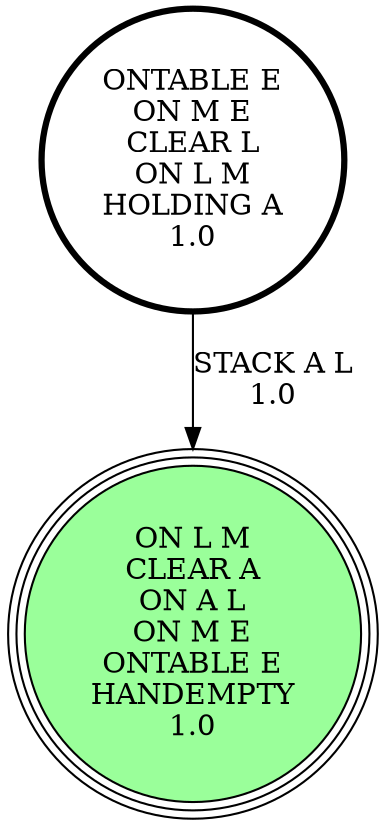 digraph {
"ONTABLE E\nON M E\nCLEAR L\nON L M\nHOLDING A\n1.0\n" -> "ON L M\nCLEAR A\nON A L\nON M E\nONTABLE E\nHANDEMPTY\n1.0\n"[label="STACK A L\n1.0\n"];
"ON L M\nCLEAR A\nON A L\nON M E\nONTABLE E\nHANDEMPTY\n1.0\n" [shape=circle, style=filled, fillcolor=palegreen1, peripheries=3];
"ONTABLE E\nON M E\nCLEAR L\nON L M\nHOLDING A\n1.0\n" [shape=circle, penwidth=3];
"ON L M\nCLEAR A\nON A L\nON M E\nONTABLE E\nHANDEMPTY\n1.0\n" [shape=circle, style=filled, fillcolor=palegreen1, peripheries=3];
}
